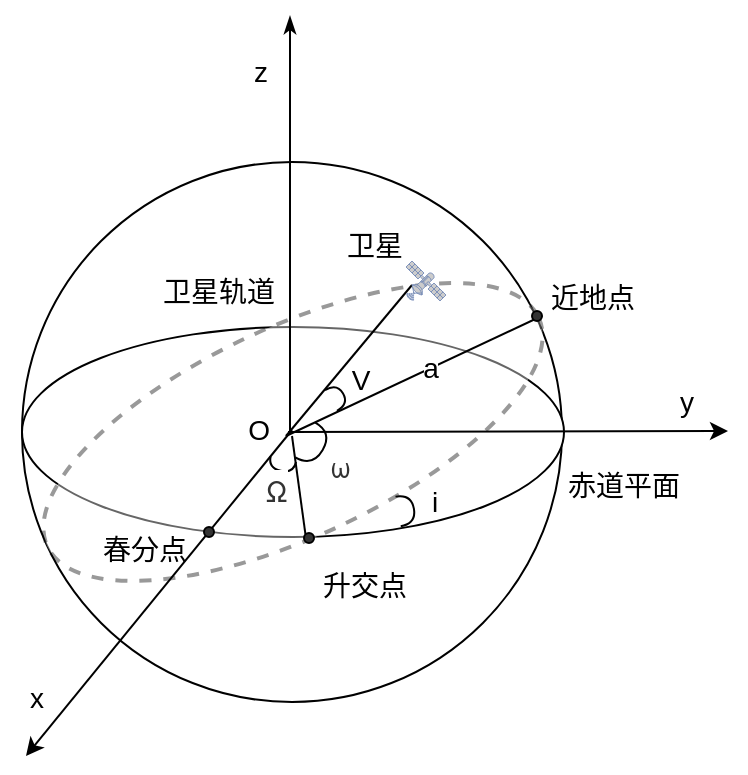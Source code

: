 <mxfile version="22.1.21" type="github">
  <diagram name="第 1 页" id="gceevNDVvaRwiYbCWMsy">
    <mxGraphModel dx="1195" dy="625" grid="1" gridSize="10" guides="1" tooltips="1" connect="1" arrows="1" fold="1" page="1" pageScale="1" pageWidth="827" pageHeight="1169" math="0" shadow="0">
      <root>
        <mxCell id="0" />
        <mxCell id="1" parent="0" />
        <mxCell id="2MN-h6IJCVYUMgDKposV-1" value="" style="ellipse;whiteSpace=wrap;html=1;aspect=fixed;fontSize=14;" vertex="1" parent="1">
          <mxGeometry x="298" y="183" width="270" height="270" as="geometry" />
        </mxCell>
        <mxCell id="2MN-h6IJCVYUMgDKposV-2" value="" style="ellipse;whiteSpace=wrap;html=1;fontSize=14;" vertex="1" parent="1">
          <mxGeometry x="298" y="265.5" width="271" height="105" as="geometry" />
        </mxCell>
        <mxCell id="2MN-h6IJCVYUMgDKposV-17" value="" style="ellipse;whiteSpace=wrap;html=1;rotation=-25;opacity=40;perimeterSpacing=2;strokeWidth=2;dashed=1;fontSize=14;labelBackgroundColor=none;labelBorderColor=none;shadow=0;" vertex="1" parent="1">
          <mxGeometry x="298" y="265.5" width="271" height="105" as="geometry" />
        </mxCell>
        <mxCell id="2MN-h6IJCVYUMgDKposV-25" style="edgeStyle=none;rounded=0;orthogonalLoop=1;jettySize=auto;html=1;exitX=1;exitY=0.5;exitDx=0;exitDy=0;endArrow=none;endFill=0;fontSize=14;" edge="1" parent="1" source="2MN-h6IJCVYUMgDKposV-17">
          <mxGeometry relative="1" as="geometry">
            <mxPoint x="430" y="320" as="targetPoint" />
          </mxGeometry>
        </mxCell>
        <mxCell id="2MN-h6IJCVYUMgDKposV-52" value="a" style="edgeLabel;html=1;align=center;verticalAlign=middle;resizable=0;points=[];fontSize=14;" vertex="1" connectable="0" parent="2MN-h6IJCVYUMgDKposV-25">
          <mxGeometry x="-0.124" relative="1" as="geometry">
            <mxPoint as="offset" />
          </mxGeometry>
        </mxCell>
        <mxCell id="2MN-h6IJCVYUMgDKposV-4" value="" style="endArrow=classic;html=1;rounded=0;endFill=1;fontSize=14;" edge="1" parent="1">
          <mxGeometry width="50" height="50" relative="1" as="geometry">
            <mxPoint x="431" y="318" as="sourcePoint" />
            <mxPoint x="651" y="317.5" as="targetPoint" />
          </mxGeometry>
        </mxCell>
        <mxCell id="2MN-h6IJCVYUMgDKposV-14" value="" style="endArrow=classicThin;html=1;rounded=0;endFill=1;fontSize=14;" edge="1" parent="1">
          <mxGeometry width="50" height="50" relative="1" as="geometry">
            <mxPoint x="432" y="319" as="sourcePoint" />
            <mxPoint x="432" y="110" as="targetPoint" />
          </mxGeometry>
        </mxCell>
        <mxCell id="2MN-h6IJCVYUMgDKposV-15" value="" style="endArrow=none;html=1;rounded=0;startArrow=classic;startFill=1;fontSize=14;" edge="1" parent="1">
          <mxGeometry width="50" height="50" relative="1" as="geometry">
            <mxPoint x="300" y="480" as="sourcePoint" />
            <mxPoint x="433" y="317" as="targetPoint" />
          </mxGeometry>
        </mxCell>
        <mxCell id="2MN-h6IJCVYUMgDKposV-22" value="赤道平面" style="text;html=1;strokeColor=none;fillColor=none;align=center;verticalAlign=middle;whiteSpace=wrap;rounded=0;fontSize=14;" vertex="1" parent="1">
          <mxGeometry x="569" y="330" width="60" height="30" as="geometry" />
        </mxCell>
        <mxCell id="2MN-h6IJCVYUMgDKposV-23" value="卫星轨道" style="text;html=1;align=center;verticalAlign=middle;resizable=0;points=[];autosize=1;strokeColor=none;fillColor=none;fontSize=14;" vertex="1" parent="1">
          <mxGeometry x="356" y="232.5" width="80" height="30" as="geometry" />
        </mxCell>
        <mxCell id="2MN-h6IJCVYUMgDKposV-33" style="edgeStyle=none;rounded=0;orthogonalLoop=1;jettySize=auto;html=1;exitX=0;exitY=0;exitDx=0;exitDy=0;endArrow=none;endFill=0;fontSize=14;" edge="1" parent="1" source="2MN-h6IJCVYUMgDKposV-28">
          <mxGeometry relative="1" as="geometry">
            <mxPoint x="433" y="320" as="targetPoint" />
          </mxGeometry>
        </mxCell>
        <mxCell id="2MN-h6IJCVYUMgDKposV-28" value="" style="ellipse;whiteSpace=wrap;html=1;aspect=fixed;fillColor=#333333;fontSize=14;" vertex="1" parent="1">
          <mxGeometry x="439" y="368.5" width="5" height="5" as="geometry" />
        </mxCell>
        <mxCell id="2MN-h6IJCVYUMgDKposV-29" value="升交点" style="text;html=1;align=center;verticalAlign=middle;resizable=0;points=[];autosize=1;strokeColor=none;fillColor=none;fontSize=14;" vertex="1" parent="1">
          <mxGeometry x="434" y="380" width="70" height="30" as="geometry" />
        </mxCell>
        <mxCell id="2MN-h6IJCVYUMgDKposV-30" value="" style="ellipse;whiteSpace=wrap;html=1;aspect=fixed;fillColor=#333333;fontSize=14;" vertex="1" parent="1">
          <mxGeometry x="389" y="365.5" width="5" height="5" as="geometry" />
        </mxCell>
        <mxCell id="2MN-h6IJCVYUMgDKposV-32" value="春分点" style="text;html=1;align=center;verticalAlign=middle;resizable=0;points=[];autosize=1;strokeColor=none;fillColor=none;fontSize=14;" vertex="1" parent="1">
          <mxGeometry x="324" y="361.5" width="70" height="30" as="geometry" />
        </mxCell>
        <mxCell id="2MN-h6IJCVYUMgDKposV-36" value="" style="shape=requiredInterface;html=1;verticalLabelPosition=bottom;sketch=0;rotation=103;fontSize=14;" vertex="1" parent="1">
          <mxGeometry x="425" y="328" width="6" height="13" as="geometry" />
        </mxCell>
        <mxCell id="2MN-h6IJCVYUMgDKposV-39" value="&lt;span style=&quot;color: rgb(51, 51, 51); font-family: &amp;quot;Helvetica Neue&amp;quot;, Helvetica, Arial, &amp;quot;PingFang SC&amp;quot;, &amp;quot;Hiragino Sans GB&amp;quot;, &amp;quot;Microsoft YaHei&amp;quot;, &amp;quot;WenQuanYi Micro Hei&amp;quot;, sans-serif; font-size: 14px; font-style: normal; font-variant-ligatures: normal; font-variant-caps: normal; font-weight: 400; letter-spacing: normal; orphans: 2; text-align: start; text-indent: 28px; text-transform: none; widows: 2; word-spacing: 0px; -webkit-text-stroke-width: 0px; background-color: rgb(255, 255, 255); text-decoration-thickness: initial; text-decoration-style: initial; text-decoration-color: initial; float: none; display: inline !important;&quot;&gt;Ω&lt;/span&gt;" style="text;whiteSpace=wrap;html=1;fontSize=14;" vertex="1" parent="1">
          <mxGeometry x="418" y="331.5" width="20" height="30" as="geometry" />
        </mxCell>
        <mxCell id="2MN-h6IJCVYUMgDKposV-40" value="" style="ellipse;whiteSpace=wrap;html=1;aspect=fixed;fillColor=#333333;fontSize=14;" vertex="1" parent="1">
          <mxGeometry x="553" y="257.5" width="5" height="5" as="geometry" />
        </mxCell>
        <mxCell id="2MN-h6IJCVYUMgDKposV-41" value="近地点" style="text;html=1;align=center;verticalAlign=middle;resizable=0;points=[];autosize=1;strokeColor=none;fillColor=none;fontSize=14;" vertex="1" parent="1">
          <mxGeometry x="548" y="235.5" width="70" height="30" as="geometry" />
        </mxCell>
        <mxCell id="2MN-h6IJCVYUMgDKposV-42" value="" style="shape=requiredInterface;html=1;verticalLabelPosition=bottom;sketch=0;rotation=30;fontSize=14;" vertex="1" parent="1">
          <mxGeometry x="439" y="314.5" width="10" height="20" as="geometry" />
        </mxCell>
        <mxCell id="2MN-h6IJCVYUMgDKposV-43" value="&lt;span style=&quot;color: rgb(51, 51, 51); font-family: &amp;quot;Helvetica Neue&amp;quot;, Helvetica, Arial, &amp;quot;PingFang SC&amp;quot;, &amp;quot;Hiragino Sans GB&amp;quot;, &amp;quot;Microsoft YaHei&amp;quot;, &amp;quot;WenQuanYi Micro Hei&amp;quot;, sans-serif; font-size: 14px; font-style: normal; font-variant-ligatures: normal; font-variant-caps: normal; font-weight: 400; letter-spacing: normal; orphans: 2; text-align: start; text-indent: 28px; text-transform: none; widows: 2; word-spacing: 0px; -webkit-text-stroke-width: 0px; background-color: rgb(255, 255, 255); text-decoration-thickness: initial; text-decoration-style: initial; text-decoration-color: initial; float: none; display: inline !important;&quot;&gt;ω&lt;/span&gt;" style="text;whiteSpace=wrap;html=1;fontSize=14;" vertex="1" parent="1">
          <mxGeometry x="450" y="320" width="40" height="40" as="geometry" />
        </mxCell>
        <mxCell id="2MN-h6IJCVYUMgDKposV-46" style="edgeStyle=none;rounded=0;orthogonalLoop=1;jettySize=auto;html=1;exitX=0.15;exitY=0.6;exitDx=0;exitDy=0;exitPerimeter=0;endArrow=none;endFill=0;fontSize=14;" edge="1" parent="1" source="2MN-h6IJCVYUMgDKposV-45">
          <mxGeometry relative="1" as="geometry">
            <mxPoint x="430" y="320" as="targetPoint" />
          </mxGeometry>
        </mxCell>
        <mxCell id="2MN-h6IJCVYUMgDKposV-45" value="" style="fontColor=#0066CC;verticalAlign=top;verticalLabelPosition=bottom;labelPosition=center;align=center;html=1;outlineConnect=0;fillColor=#CCCCCC;strokeColor=#6881B3;gradientColor=none;gradientDirection=north;strokeWidth=2;shape=mxgraph.networks.satellite;aspect=fixed;fontSize=14;" vertex="1" parent="1">
          <mxGeometry x="490" y="232.5" width="20" height="20" as="geometry" />
        </mxCell>
        <mxCell id="2MN-h6IJCVYUMgDKposV-47" value="" style="shape=requiredInterface;html=1;verticalLabelPosition=bottom;sketch=0;rotation=-30;fontSize=14;" vertex="1" parent="1">
          <mxGeometry x="452" y="294.5" width="7" height="12" as="geometry" />
        </mxCell>
        <mxCell id="2MN-h6IJCVYUMgDKposV-50" value="卫星" style="text;html=1;align=center;verticalAlign=middle;resizable=0;points=[];autosize=1;strokeColor=none;fillColor=none;fontSize=14;" vertex="1" parent="1">
          <mxGeometry x="449" y="210" width="50" height="30" as="geometry" />
        </mxCell>
        <mxCell id="2MN-h6IJCVYUMgDKposV-51" value="V" style="text;html=1;align=center;verticalAlign=middle;resizable=0;points=[];autosize=1;strokeColor=none;fillColor=none;fontSize=14;" vertex="1" parent="1">
          <mxGeometry x="452" y="276.5" width="30" height="30" as="geometry" />
        </mxCell>
        <mxCell id="2MN-h6IJCVYUMgDKposV-53" value="O" style="text;html=1;align=center;verticalAlign=middle;resizable=0;points=[];autosize=1;strokeColor=none;fillColor=none;fontSize=14;" vertex="1" parent="1">
          <mxGeometry x="401" y="301.5" width="30" height="30" as="geometry" />
        </mxCell>
        <mxCell id="2MN-h6IJCVYUMgDKposV-54" value="z" style="text;html=1;align=center;verticalAlign=middle;resizable=0;points=[];autosize=1;strokeColor=none;fillColor=none;fontSize=14;" vertex="1" parent="1">
          <mxGeometry x="402" y="123" width="30" height="30" as="geometry" />
        </mxCell>
        <mxCell id="2MN-h6IJCVYUMgDKposV-55" value="x" style="text;html=1;align=center;verticalAlign=middle;resizable=0;points=[];autosize=1;strokeColor=none;fillColor=none;fontSize=14;" vertex="1" parent="1">
          <mxGeometry x="290" y="436" width="30" height="30" as="geometry" />
        </mxCell>
        <mxCell id="2MN-h6IJCVYUMgDKposV-56" value="y" style="text;html=1;align=center;verticalAlign=middle;resizable=0;points=[];autosize=1;strokeColor=none;fillColor=none;fontSize=14;" vertex="1" parent="1">
          <mxGeometry x="615" y="288" width="30" height="30" as="geometry" />
        </mxCell>
        <mxCell id="2MN-h6IJCVYUMgDKposV-57" value="" style="shape=requiredInterface;html=1;verticalLabelPosition=bottom;sketch=0;rotation=-10;fontSize=14;" vertex="1" parent="1">
          <mxGeometry x="486" y="349.5" width="8" height="15" as="geometry" />
        </mxCell>
        <mxCell id="2MN-h6IJCVYUMgDKposV-59" value="i&lt;br style=&quot;font-size: 14px;&quot;&gt;" style="text;html=1;align=center;verticalAlign=middle;resizable=0;points=[];autosize=1;strokeColor=none;fillColor=none;fontSize=14;" vertex="1" parent="1">
          <mxGeometry x="489" y="337.5" width="30" height="30" as="geometry" />
        </mxCell>
      </root>
    </mxGraphModel>
  </diagram>
</mxfile>
